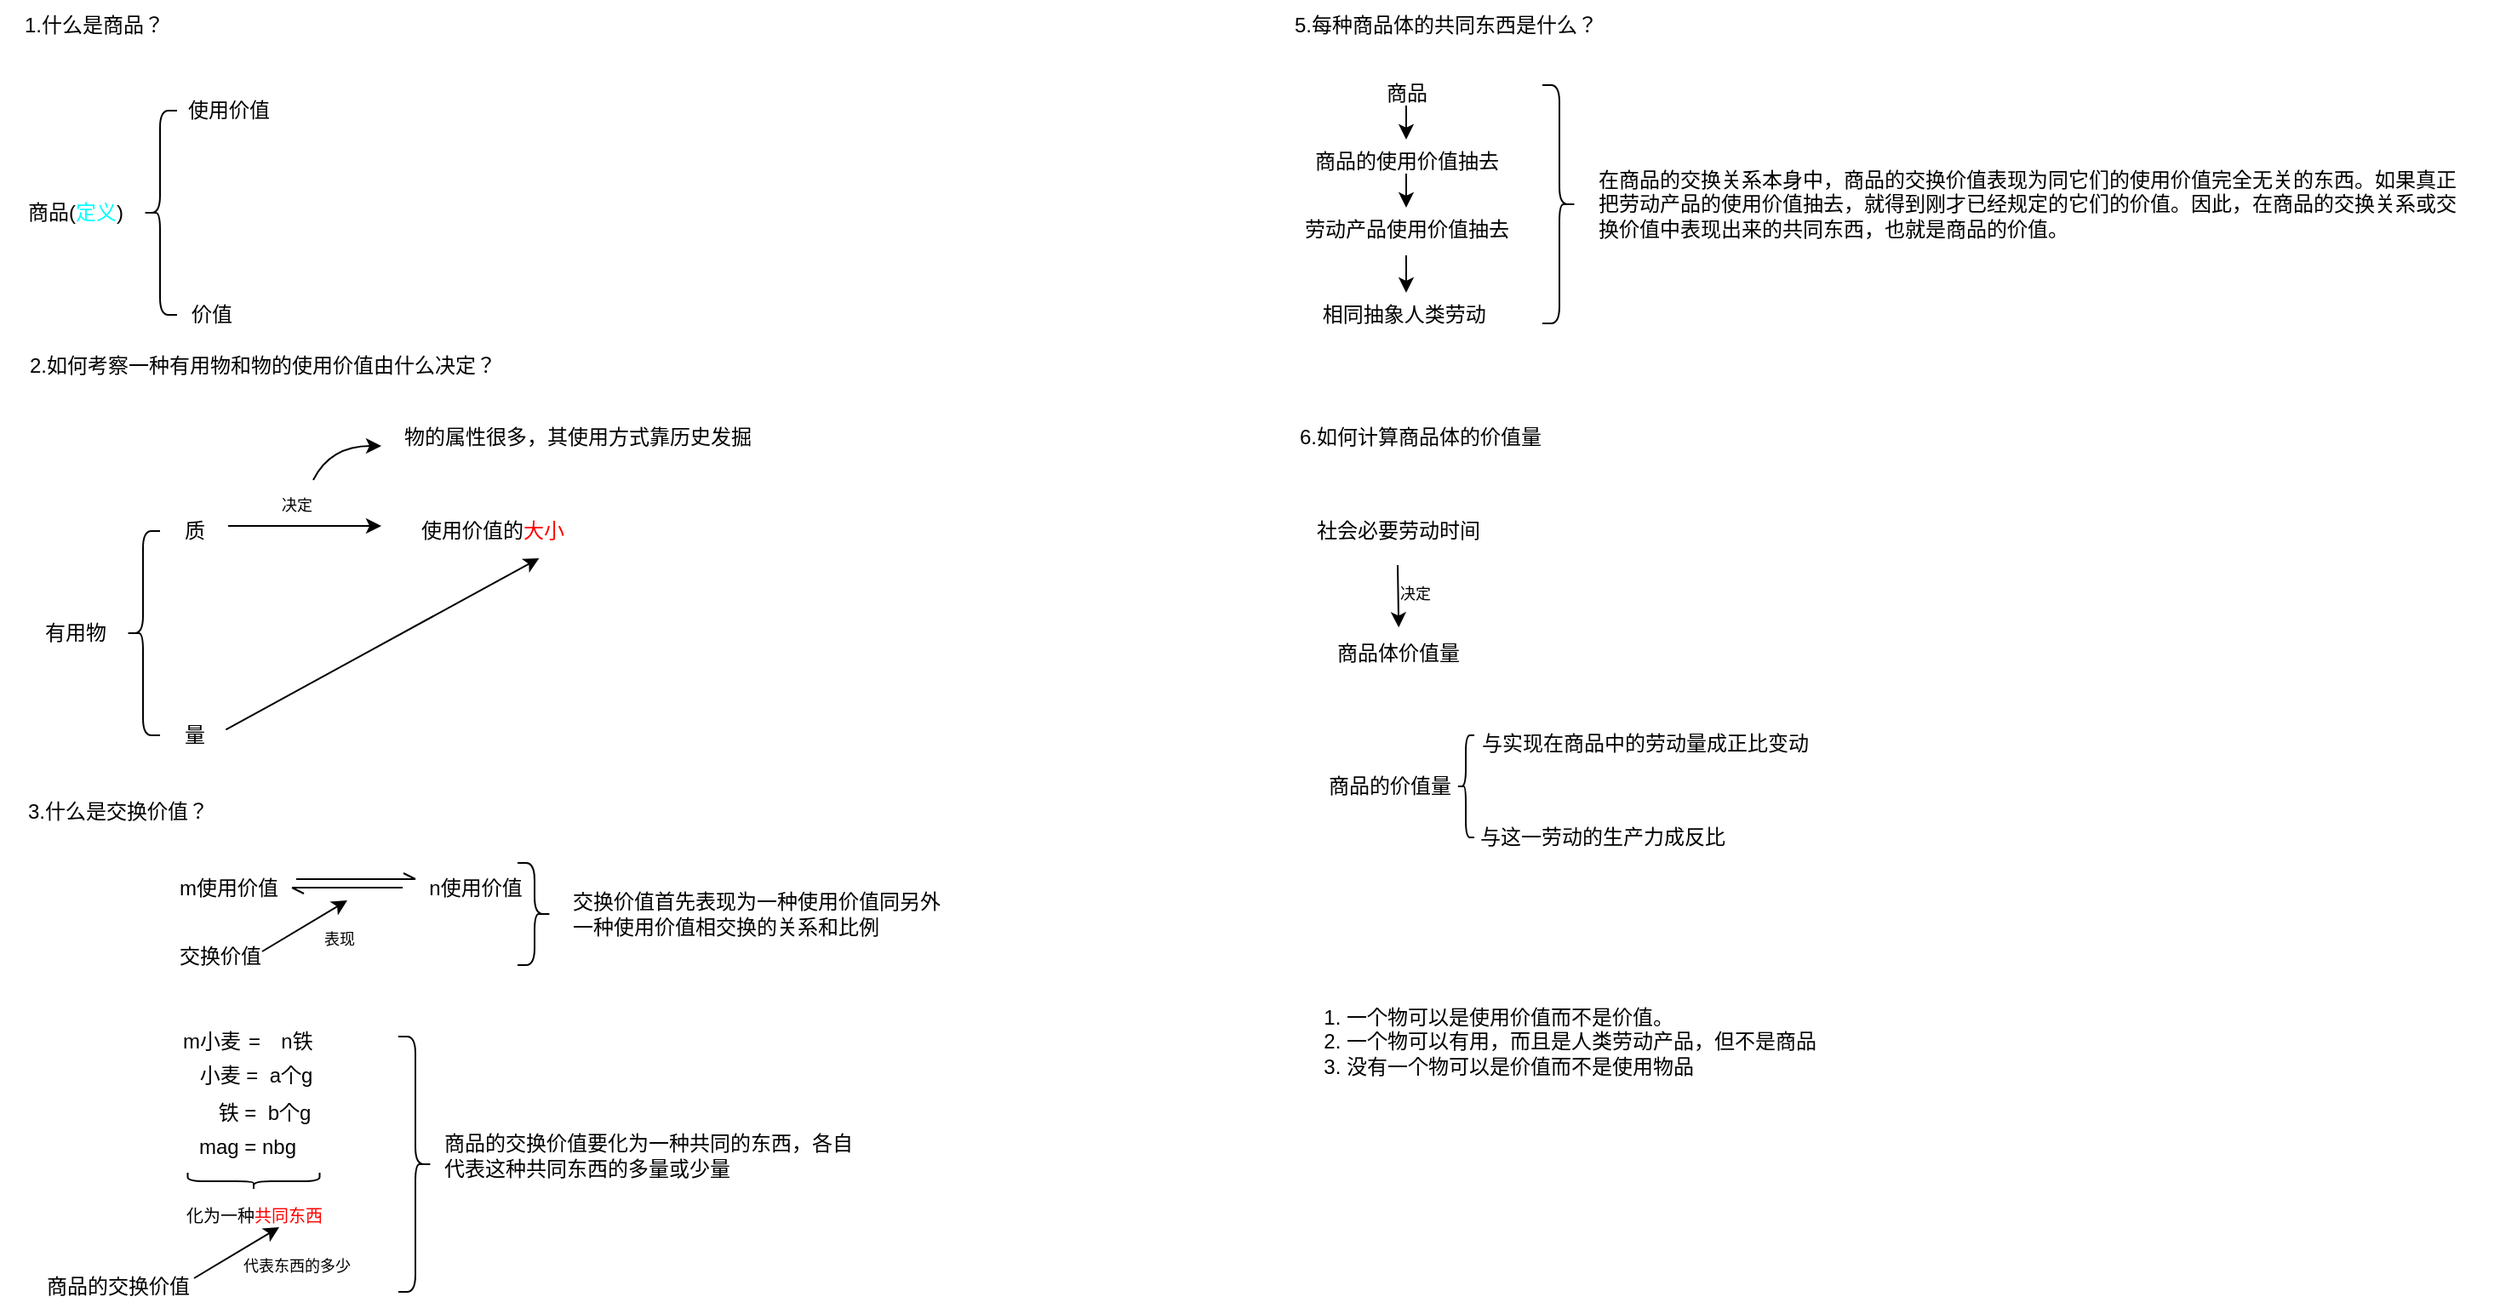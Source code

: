 <mxfile version="28.1.2">
  <diagram name="第 1 页" id="5zXjG8tVK6sSPYv410bt">
    <mxGraphModel dx="2431" dy="1338" grid="1" gridSize="10" guides="1" tooltips="1" connect="1" arrows="1" fold="1" page="1" pageScale="1" pageWidth="827" pageHeight="1169" math="0" shadow="0">
      <root>
        <mxCell id="0" />
        <mxCell id="1" parent="0" />
        <UserObject label="商品(&lt;font style=&quot;color: rgb(0, 255, 255);&quot;&gt;定义&lt;/font&gt;)" tooltip="商品首先是一个外界的对象,一个靠自己的属性来满足人的某种需要的物" id="JpdCvypv59iybRY39wXH-1">
          <mxCell style="text;html=1;align=center;verticalAlign=middle;resizable=0;points=[];autosize=1;strokeColor=none;fillColor=none;" parent="1" vertex="1">
            <mxGeometry x="50" y="288" width="80" height="30" as="geometry" />
          </mxCell>
        </UserObject>
        <mxCell id="JpdCvypv59iybRY39wXH-2" value="" style="shape=curlyBracket;whiteSpace=wrap;html=1;rounded=1;labelPosition=left;verticalLabelPosition=middle;align=right;verticalAlign=middle;" parent="1" vertex="1">
          <mxGeometry x="130" y="243" width="20" height="120" as="geometry" />
        </mxCell>
        <UserObject label="使用价值" tooltip="决定于商品体的属性" id="JpdCvypv59iybRY39wXH-3">
          <mxCell style="text;html=1;align=center;verticalAlign=middle;resizable=0;points=[];autosize=1;strokeColor=none;fillColor=none;" parent="1" vertex="1">
            <mxGeometry x="145" y="228" width="70" height="30" as="geometry" />
          </mxCell>
        </UserObject>
        <mxCell id="JpdCvypv59iybRY39wXH-4" value="价值" style="text;html=1;align=center;verticalAlign=middle;resizable=0;points=[];autosize=1;strokeColor=none;fillColor=none;" parent="1" vertex="1">
          <mxGeometry x="145" y="348" width="50" height="30" as="geometry" />
        </mxCell>
        <mxCell id="ckyu920ah1OazrjmPnx2-1" value="有用物" style="text;html=1;align=center;verticalAlign=middle;resizable=0;points=[];autosize=1;strokeColor=none;fillColor=none;" parent="1" vertex="1">
          <mxGeometry x="60" y="535" width="60" height="30" as="geometry" />
        </mxCell>
        <mxCell id="ckyu920ah1OazrjmPnx2-2" value="" style="shape=curlyBracket;whiteSpace=wrap;html=1;rounded=1;labelPosition=left;verticalLabelPosition=middle;align=right;verticalAlign=middle;" parent="1" vertex="1">
          <mxGeometry x="120" y="490" width="20" height="120" as="geometry" />
        </mxCell>
        <mxCell id="ckyu920ah1OazrjmPnx2-3" value="质" style="text;html=1;align=center;verticalAlign=middle;resizable=0;points=[];autosize=1;strokeColor=none;fillColor=none;" parent="1" vertex="1">
          <mxGeometry x="140" y="475" width="40" height="30" as="geometry" />
        </mxCell>
        <mxCell id="ckyu920ah1OazrjmPnx2-4" value="量" style="text;html=1;align=center;verticalAlign=middle;resizable=0;points=[];autosize=1;strokeColor=none;fillColor=none;" parent="1" vertex="1">
          <mxGeometry x="140" y="595" width="40" height="30" as="geometry" />
        </mxCell>
        <mxCell id="ckyu920ah1OazrjmPnx2-5" value="" style="endArrow=classic;html=1;rounded=0;" parent="1" edge="1">
          <mxGeometry width="50" height="50" relative="1" as="geometry">
            <mxPoint x="180" y="487" as="sourcePoint" />
            <mxPoint x="270" y="487" as="targetPoint" />
          </mxGeometry>
        </mxCell>
        <mxCell id="ckyu920ah1OazrjmPnx2-6" value="决定" style="text;html=1;align=center;verticalAlign=middle;resizable=0;points=[];autosize=1;strokeColor=none;fillColor=none;fontSize=9;" parent="1" vertex="1">
          <mxGeometry x="200" y="465" width="40" height="20" as="geometry" />
        </mxCell>
        <mxCell id="ckyu920ah1OazrjmPnx2-7" value="使用价值的&lt;font style=&quot;color: rgb(255, 0, 0);&quot;&gt;大小&lt;/font&gt;" style="text;html=1;align=center;verticalAlign=middle;resizable=0;points=[];autosize=1;strokeColor=none;fillColor=none;" parent="1" vertex="1">
          <mxGeometry x="280" y="475" width="110" height="30" as="geometry" />
        </mxCell>
        <mxCell id="ckyu920ah1OazrjmPnx2-10" value="" style="endArrow=classic;html=1;rounded=0;jumpStyle=none;curved=1;" parent="1" edge="1">
          <mxGeometry width="50" height="50" relative="1" as="geometry">
            <mxPoint x="230" y="460" as="sourcePoint" />
            <mxPoint x="270" y="440" as="targetPoint" />
            <Array as="points">
              <mxPoint x="240" y="440" />
            </Array>
          </mxGeometry>
        </mxCell>
        <mxCell id="ckyu920ah1OazrjmPnx2-11" value="物的属性很多，其使用方式靠历史发掘" style="text;html=1;align=center;verticalAlign=middle;resizable=0;points=[];autosize=1;strokeColor=none;fillColor=none;" parent="1" vertex="1">
          <mxGeometry x="270" y="420" width="230" height="30" as="geometry" />
        </mxCell>
        <mxCell id="ckyu920ah1OazrjmPnx2-12" value="" style="endArrow=classic;html=1;rounded=0;entryX=0.752;entryY=1.033;entryDx=0;entryDy=0;entryPerimeter=0;exitX=0.967;exitY=0.389;exitDx=0;exitDy=0;exitPerimeter=0;" parent="1" source="ckyu920ah1OazrjmPnx2-4" target="ckyu920ah1OazrjmPnx2-7" edge="1">
          <mxGeometry width="50" height="50" relative="1" as="geometry">
            <mxPoint x="178" y="610" as="sourcePoint" />
            <mxPoint x="230" y="560" as="targetPoint" />
          </mxGeometry>
        </mxCell>
        <mxCell id="ckyu920ah1OazrjmPnx2-13" value="m使用价值" style="text;html=1;align=center;verticalAlign=middle;resizable=0;points=[];autosize=1;strokeColor=none;fillColor=none;" parent="1" vertex="1">
          <mxGeometry x="140" y="685" width="80" height="30" as="geometry" />
        </mxCell>
        <mxCell id="ckyu920ah1OazrjmPnx2-16" value="" style="endArrow=openAsync;html=1;rounded=0;endFill=0;" parent="1" edge="1">
          <mxGeometry width="50" height="50" relative="1" as="geometry">
            <mxPoint x="220" y="694.5" as="sourcePoint" />
            <mxPoint x="290" y="694.5" as="targetPoint" />
          </mxGeometry>
        </mxCell>
        <mxCell id="ckyu920ah1OazrjmPnx2-17" value="" style="endArrow=openAsync;html=1;rounded=0;endFill=0;" parent="1" edge="1">
          <mxGeometry width="50" height="50" relative="1" as="geometry">
            <mxPoint x="282.5" y="699.5" as="sourcePoint" />
            <mxPoint x="217.5" y="699.5" as="targetPoint" />
          </mxGeometry>
        </mxCell>
        <mxCell id="ckyu920ah1OazrjmPnx2-18" value="n使用价值" style="text;html=1;align=center;verticalAlign=middle;resizable=0;points=[];autosize=1;strokeColor=none;fillColor=none;" parent="1" vertex="1">
          <mxGeometry x="285" y="685" width="80" height="30" as="geometry" />
        </mxCell>
        <mxCell id="ckyu920ah1OazrjmPnx2-19" value="交换价值" style="text;html=1;align=center;verticalAlign=middle;resizable=0;points=[];autosize=1;strokeColor=none;fillColor=none;" parent="1" vertex="1">
          <mxGeometry x="140" y="725" width="70" height="30" as="geometry" />
        </mxCell>
        <mxCell id="ckyu920ah1OazrjmPnx2-20" value="" style="endArrow=classic;html=1;rounded=0;" parent="1" edge="1">
          <mxGeometry width="50" height="50" relative="1" as="geometry">
            <mxPoint x="200" y="737" as="sourcePoint" />
            <mxPoint x="250" y="707" as="targetPoint" />
          </mxGeometry>
        </mxCell>
        <mxCell id="ckyu920ah1OazrjmPnx2-22" value="表现" style="text;html=1;align=center;verticalAlign=middle;resizable=0;points=[];autosize=1;strokeColor=none;fillColor=none;fontSize=9;" parent="1" vertex="1">
          <mxGeometry x="225" y="720" width="40" height="20" as="geometry" />
        </mxCell>
        <mxCell id="ckyu920ah1OazrjmPnx2-23" value="m小麦" style="text;html=1;align=center;verticalAlign=middle;resizable=0;points=[];autosize=1;strokeColor=none;fillColor=none;" parent="1" vertex="1">
          <mxGeometry x="140" y="775" width="60" height="30" as="geometry" />
        </mxCell>
        <mxCell id="ckyu920ah1OazrjmPnx2-24" value="=" style="text;html=1;align=center;verticalAlign=middle;resizable=0;points=[];autosize=1;strokeColor=none;fillColor=none;" parent="1" vertex="1">
          <mxGeometry x="180" y="775" width="30" height="30" as="geometry" />
        </mxCell>
        <mxCell id="ckyu920ah1OazrjmPnx2-25" value="n铁" style="text;html=1;align=center;verticalAlign=middle;resizable=0;points=[];autosize=1;strokeColor=none;fillColor=none;" parent="1" vertex="1">
          <mxGeometry x="200" y="775" width="40" height="30" as="geometry" />
        </mxCell>
        <mxCell id="ckyu920ah1OazrjmPnx2-32" value="" style="shape=curlyBracket;whiteSpace=wrap;html=1;rounded=1;flipH=1;labelPosition=right;verticalLabelPosition=middle;align=left;verticalAlign=middle;direction=north;" parent="1" vertex="1">
          <mxGeometry x="156.25" y="867" width="77.5" height="10" as="geometry" />
        </mxCell>
        <mxCell id="ckyu920ah1OazrjmPnx2-33" value="化为一种&lt;font style=&quot;color: rgb(255, 0, 0);&quot;&gt;共同东西&lt;/font&gt;" style="text;html=1;align=center;verticalAlign=middle;resizable=0;points=[];autosize=1;strokeColor=none;fillColor=none;fontSize=10;" parent="1" vertex="1">
          <mxGeometry x="145" y="877" width="100" height="30" as="geometry" />
        </mxCell>
        <mxCell id="ckyu920ah1OazrjmPnx2-34" value="商品的交换价值" style="text;html=1;align=center;verticalAlign=middle;resizable=0;points=[];autosize=1;strokeColor=none;fillColor=none;" parent="1" vertex="1">
          <mxGeometry x="60" y="919" width="110" height="30" as="geometry" />
        </mxCell>
        <mxCell id="ckyu920ah1OazrjmPnx2-35" value="" style="endArrow=classic;html=1;rounded=0;" parent="1" edge="1">
          <mxGeometry width="50" height="50" relative="1" as="geometry">
            <mxPoint x="160" y="929" as="sourcePoint" />
            <mxPoint x="210" y="899" as="targetPoint" />
          </mxGeometry>
        </mxCell>
        <mxCell id="ckyu920ah1OazrjmPnx2-36" value="代表东西的多少" style="text;html=1;align=center;verticalAlign=middle;resizable=0;points=[];autosize=1;strokeColor=none;fillColor=none;fontSize=9;" parent="1" vertex="1">
          <mxGeometry x="175" y="912" width="90" height="20" as="geometry" />
        </mxCell>
        <mxCell id="ckyu920ah1OazrjmPnx2-37" value="商品" style="text;html=1;align=center;verticalAlign=middle;resizable=0;points=[];autosize=1;strokeColor=none;fillColor=none;" parent="1" vertex="1">
          <mxGeometry x="847" y="218" width="50" height="30" as="geometry" />
        </mxCell>
        <mxCell id="ckyu920ah1OazrjmPnx2-38" value="" style="endArrow=classic;html=1;rounded=0;" parent="1" edge="1">
          <mxGeometry width="50" height="50" relative="1" as="geometry">
            <mxPoint x="872" y="240" as="sourcePoint" />
            <mxPoint x="872" y="260" as="targetPoint" />
          </mxGeometry>
        </mxCell>
        <UserObject label="商品的使用价值抽去" tooltip="只剩下一个属性，劳动产品" id="ckyu920ah1OazrjmPnx2-39">
          <mxCell style="text;html=1;align=center;verticalAlign=middle;resizable=0;points=[];autosize=1;strokeColor=none;fillColor=none;" parent="1" vertex="1">
            <mxGeometry x="807" y="258" width="130" height="30" as="geometry" />
          </mxCell>
        </UserObject>
        <mxCell id="ckyu920ah1OazrjmPnx2-41" value="" style="endArrow=classic;html=1;rounded=0;" parent="1" edge="1">
          <mxGeometry width="50" height="50" relative="1" as="geometry">
            <mxPoint x="872" y="290" as="sourcePoint" />
            <mxPoint x="872" y="290" as="targetPoint" />
          </mxGeometry>
        </mxCell>
        <mxCell id="ckyu920ah1OazrjmPnx2-42" value="" style="endArrow=classic;html=1;rounded=0;exitX=0.5;exitY=0.733;exitDx=0;exitDy=0;exitPerimeter=0;" parent="1" source="ckyu920ah1OazrjmPnx2-39" edge="1">
          <mxGeometry width="50" height="50" relative="1" as="geometry">
            <mxPoint x="872" y="290" as="sourcePoint" />
            <mxPoint x="872" y="300" as="targetPoint" />
          </mxGeometry>
        </mxCell>
        <UserObject label="劳动产品使用价值抽去" tooltip="使劳动产品成为使用价值的物体的组成部分和形式抽去。它们不再是桌子，房屋、或其他有用物。它们一切可以感觉到的的属性都消失了" id="ckyu920ah1OazrjmPnx2-43">
          <mxCell style="text;html=1;align=center;verticalAlign=middle;resizable=0;points=[];autosize=1;strokeColor=none;fillColor=none;" parent="1" vertex="1">
            <mxGeometry x="802" y="298" width="140" height="30" as="geometry" />
          </mxCell>
        </UserObject>
        <mxCell id="ckyu920ah1OazrjmPnx2-44" value="" style="endArrow=classic;html=1;rounded=0;" parent="1" source="ckyu920ah1OazrjmPnx2-43" edge="1">
          <mxGeometry width="50" height="50" relative="1" as="geometry">
            <mxPoint x="872" y="330" as="sourcePoint" />
            <mxPoint x="872" y="350" as="targetPoint" />
          </mxGeometry>
        </mxCell>
        <UserObject label="相同抽象人类劳动&amp;nbsp;" tooltip="随着劳动产品的有用性质的消失，体现在劳动产品中的各种劳动的有用性质也消失了，因而这些劳动的各种具体形式也消失了" id="ckyu920ah1OazrjmPnx2-45">
          <mxCell style="text;html=1;align=center;verticalAlign=middle;resizable=0;points=[];autosize=1;strokeColor=none;fillColor=none;" parent="1" vertex="1">
            <mxGeometry x="812" y="348" width="120" height="30" as="geometry" />
          </mxCell>
        </UserObject>
        <UserObject label="社会必要劳动时间" tooltip="社会必要劳动时间是在现有的社会正常的生产条件下，在社会平均的劳动熟练程度和劳动强度下制造某种使用价值所需要的劳动时间" id="ckyu920ah1OazrjmPnx2-54">
          <mxCell style="text;html=1;align=center;verticalAlign=middle;resizable=0;points=[];autosize=1;strokeColor=none;fillColor=none;" parent="1" vertex="1">
            <mxGeometry x="807" y="475" width="120" height="30" as="geometry" />
          </mxCell>
        </UserObject>
        <mxCell id="ckyu920ah1OazrjmPnx2-55" value="商品体价值量" style="text;html=1;align=center;verticalAlign=middle;resizable=0;points=[];autosize=1;strokeColor=none;fillColor=none;" parent="1" vertex="1">
          <mxGeometry x="817" y="547" width="100" height="30" as="geometry" />
        </mxCell>
        <mxCell id="ckyu920ah1OazrjmPnx2-56" style="edgeStyle=orthogonalEdgeStyle;rounded=0;orthogonalLoop=1;jettySize=auto;html=1;entryX=0.506;entryY=-0.011;entryDx=0;entryDy=0;entryPerimeter=0;" parent="1" target="ckyu920ah1OazrjmPnx2-55" edge="1">
          <mxGeometry relative="1" as="geometry">
            <mxPoint x="867" y="510" as="sourcePoint" />
          </mxGeometry>
        </mxCell>
        <mxCell id="ckyu920ah1OazrjmPnx2-57" value="决定" style="text;html=1;align=center;verticalAlign=middle;resizable=0;points=[];autosize=1;strokeColor=none;fillColor=none;fontSize=9;" parent="1" vertex="1">
          <mxGeometry x="857" y="517" width="40" height="20" as="geometry" />
        </mxCell>
        <mxCell id="ckyu920ah1OazrjmPnx2-58" value="商品的价值量" style="text;html=1;align=center;verticalAlign=middle;resizable=0;points=[];autosize=1;strokeColor=none;fillColor=none;" parent="1" vertex="1">
          <mxGeometry x="812" y="625" width="100" height="30" as="geometry" />
        </mxCell>
        <mxCell id="ckyu920ah1OazrjmPnx2-59" value="" style="shape=curlyBracket;whiteSpace=wrap;html=1;rounded=1;labelPosition=left;verticalLabelPosition=middle;align=right;verticalAlign=middle;" parent="1" vertex="1">
          <mxGeometry x="902" y="610" width="10" height="60" as="geometry" />
        </mxCell>
        <mxCell id="ckyu920ah1OazrjmPnx2-60" value="与实现在商品中的劳动量成正比变动" style="text;html=1;align=center;verticalAlign=middle;resizable=0;points=[];autosize=1;strokeColor=none;fillColor=none;" parent="1" vertex="1">
          <mxGeometry x="902" y="600" width="220" height="30" as="geometry" />
        </mxCell>
        <mxCell id="ckyu920ah1OazrjmPnx2-61" value="与这一劳动的生产力成反比" style="text;html=1;align=center;verticalAlign=middle;resizable=0;points=[];autosize=1;strokeColor=none;fillColor=none;" parent="1" vertex="1">
          <mxGeometry x="902" y="655" width="170" height="30" as="geometry" />
        </mxCell>
        <object label="&lt;ol&gt;&lt;li&gt;一个物可以是使用价值而不是价值。&lt;/li&gt;&lt;li&gt;一个物可以有用，而且是人类劳动产品，但不是商品&lt;/li&gt;&lt;li&gt;没有一个物可以是价值而不是使用物品&lt;/li&gt;&lt;/ol&gt;" first="在这个物不是以劳动为中介对别人有用的情况下就是这样。例如空气" second="谁用自己的产品来满足自己的需求，他生产的虽然是使用价值，但不是商品。要生产商品，他不仅要生产使用价值，而且要为别人生产使用价值，即生产社会的使用价值" third="如果物没有用，那么其中包含的劳动也就没有用，不能算做劳动，因此不形成价值" id="88BDT4Vo-o4Nhp33Y335-7">
          <mxCell style="text;strokeColor=none;fillColor=none;html=1;whiteSpace=wrap;verticalAlign=middle;overflow=hidden;" parent="1" vertex="1">
            <mxGeometry x="795" y="750" width="361" height="80" as="geometry" />
          </mxCell>
        </object>
        <mxCell id="88BDT4Vo-o4Nhp33Y335-8" value="小麦 =&amp;nbsp; a个g" style="text;html=1;align=center;verticalAlign=middle;resizable=0;points=[];autosize=1;strokeColor=none;fillColor=none;" parent="1" vertex="1">
          <mxGeometry x="151.25" y="795" width="90" height="30" as="geometry" />
        </mxCell>
        <mxCell id="88BDT4Vo-o4Nhp33Y335-10" value="铁 =&amp;nbsp; b个g" style="text;html=1;align=center;verticalAlign=middle;resizable=0;points=[];autosize=1;strokeColor=none;fillColor=none;" parent="1" vertex="1">
          <mxGeometry x="161.25" y="817" width="80" height="30" as="geometry" />
        </mxCell>
        <mxCell id="88BDT4Vo-o4Nhp33Y335-11" value="mag = nbg" style="text;html=1;align=center;verticalAlign=middle;resizable=0;points=[];autosize=1;strokeColor=none;fillColor=none;" parent="1" vertex="1">
          <mxGeometry x="151.25" y="837" width="80" height="30" as="geometry" />
        </mxCell>
        <mxCell id="88BDT4Vo-o4Nhp33Y335-13" value="" style="shape=curlyBracket;whiteSpace=wrap;html=1;rounded=1;flipH=1;labelPosition=right;verticalLabelPosition=middle;align=left;verticalAlign=middle;size=0.5;" parent="1" vertex="1">
          <mxGeometry x="350" y="685" width="20" height="60" as="geometry" />
        </mxCell>
        <mxCell id="88BDT4Vo-o4Nhp33Y335-14" value="交换价值首先表现为一&lt;span style=&quot;background-color: transparent; color: light-dark(rgb(0, 0, 0), rgb(255, 255, 255));&quot;&gt;种使用价值同另外&lt;/span&gt;&lt;div style=&quot;text-align: left;&quot;&gt;&lt;span style=&quot;background-color: transparent; color: light-dark(rgb(0, 0, 0), rgb(255, 255, 255));&quot;&gt;一种使用价值相交换的关系和比例&lt;/span&gt;&lt;/div&gt;" style="text;html=1;align=center;verticalAlign=middle;resizable=0;points=[];autosize=1;strokeColor=none;fillColor=none;" parent="1" vertex="1">
          <mxGeometry x="370" y="695" width="240" height="40" as="geometry" />
        </mxCell>
        <mxCell id="88BDT4Vo-o4Nhp33Y335-15" value="" style="shape=curlyBracket;whiteSpace=wrap;html=1;rounded=1;flipH=1;labelPosition=right;verticalLabelPosition=middle;align=left;verticalAlign=middle;" parent="1" vertex="1">
          <mxGeometry x="280" y="787" width="20" height="150" as="geometry" />
        </mxCell>
        <mxCell id="88BDT4Vo-o4Nhp33Y335-17" value="商品的交换价值要化为一种共同的东西，各自&lt;div&gt;代表这种共同东西的多量或少量&lt;/div&gt;" style="text;html=1;align=left;verticalAlign=middle;resizable=0;points=[];autosize=1;strokeColor=none;fillColor=none;" parent="1" vertex="1">
          <mxGeometry x="305" y="837" width="260" height="40" as="geometry" />
        </mxCell>
        <mxCell id="LOz1iGxUPCn2LHNjfeqF-1" value="" style="shape=curlyBracket;whiteSpace=wrap;html=1;rounded=1;flipH=1;labelPosition=right;verticalLabelPosition=middle;align=left;verticalAlign=middle;" vertex="1" parent="1">
          <mxGeometry x="952" y="228" width="20" height="140" as="geometry" />
        </mxCell>
        <mxCell id="LOz1iGxUPCn2LHNjfeqF-3" value="在商品的交换关系本身中，商品的交换价值表现为同它们的使用价值完全无关的东西。如果真正&lt;div&gt;把劳动产品的使用价值抽去，就得到刚才已经规定的它们的价值。因此，在商品的交换关系或交&lt;/div&gt;&lt;div&gt;换价值中表现出来的共同东西，也就是商品的价值。&lt;/div&gt;" style="text;html=1;align=left;verticalAlign=middle;resizable=0;points=[];autosize=1;strokeColor=none;fillColor=none;" vertex="1" parent="1">
          <mxGeometry x="983" y="268" width="530" height="60" as="geometry" />
        </mxCell>
        <mxCell id="LOz1iGxUPCn2LHNjfeqF-4" value="1.什么是商品？" style="text;html=1;align=center;verticalAlign=middle;resizable=0;points=[];autosize=1;strokeColor=none;fillColor=none;" vertex="1" parent="1">
          <mxGeometry x="46.25" y="178" width="110" height="30" as="geometry" />
        </mxCell>
        <mxCell id="LOz1iGxUPCn2LHNjfeqF-5" value="2.如何考察一种有用物和物的使用价值由什么决定？" style="text;html=1;align=center;verticalAlign=middle;resizable=0;points=[];autosize=1;strokeColor=none;fillColor=none;" vertex="1" parent="1">
          <mxGeometry x="50" y="378" width="300" height="30" as="geometry" />
        </mxCell>
        <mxCell id="LOz1iGxUPCn2LHNjfeqF-7" value="3.什么是交换价值？" style="text;html=1;align=center;verticalAlign=middle;resizable=0;points=[];autosize=1;strokeColor=none;fillColor=none;" vertex="1" parent="1">
          <mxGeometry x="50" y="640" width="130" height="30" as="geometry" />
        </mxCell>
        <mxCell id="LOz1iGxUPCn2LHNjfeqF-8" value="5.每种商品体的共同东西是什么？" style="text;html=1;align=center;verticalAlign=middle;resizable=0;points=[];autosize=1;strokeColor=none;fillColor=none;" vertex="1" parent="1">
          <mxGeometry x="795" y="178" width="200" height="30" as="geometry" />
        </mxCell>
        <mxCell id="LOz1iGxUPCn2LHNjfeqF-9" value="6.如何计算商品体的价值量" style="text;html=1;align=center;verticalAlign=middle;resizable=0;points=[];autosize=1;strokeColor=none;fillColor=none;" vertex="1" parent="1">
          <mxGeometry x="795" y="420" width="170" height="30" as="geometry" />
        </mxCell>
      </root>
    </mxGraphModel>
  </diagram>
</mxfile>
